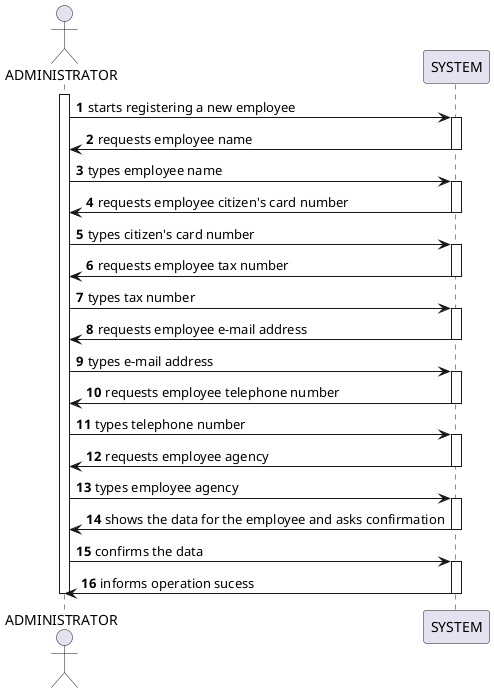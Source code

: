 @startuml

actor ADMINISTRATOR as adm
participant SYSTEM as ui

autonumber

activate adm

adm -> ui: starts registering a new employee

activate ui

adm <- ui: requests employee name

deactivate ui

adm -> ui: types employee name

activate ui

adm <- ui: requests employee citizen's card number

deactivate ui

adm -> ui: types citizen's card number

activate ui

adm <- ui: requests employee tax number

deactivate ui

adm -> ui: types tax number

activate ui

adm <- ui: requests employee e-mail address

deactivate ui

adm -> ui: types e-mail address

activate ui

adm <- ui: requests employee telephone number

deactivate ui

adm -> ui: types telephone number

activate ui

adm <- ui: requests employee agency

deactivate ui

adm -> ui: types employee agency

activate ui

adm <- ui: shows the data for the employee and asks confirmation

deactivate ui

adm -> ui: confirms the data

activate ui

adm <- ui: informs operation sucess

deactivate adm
deactivate ui

@enduml